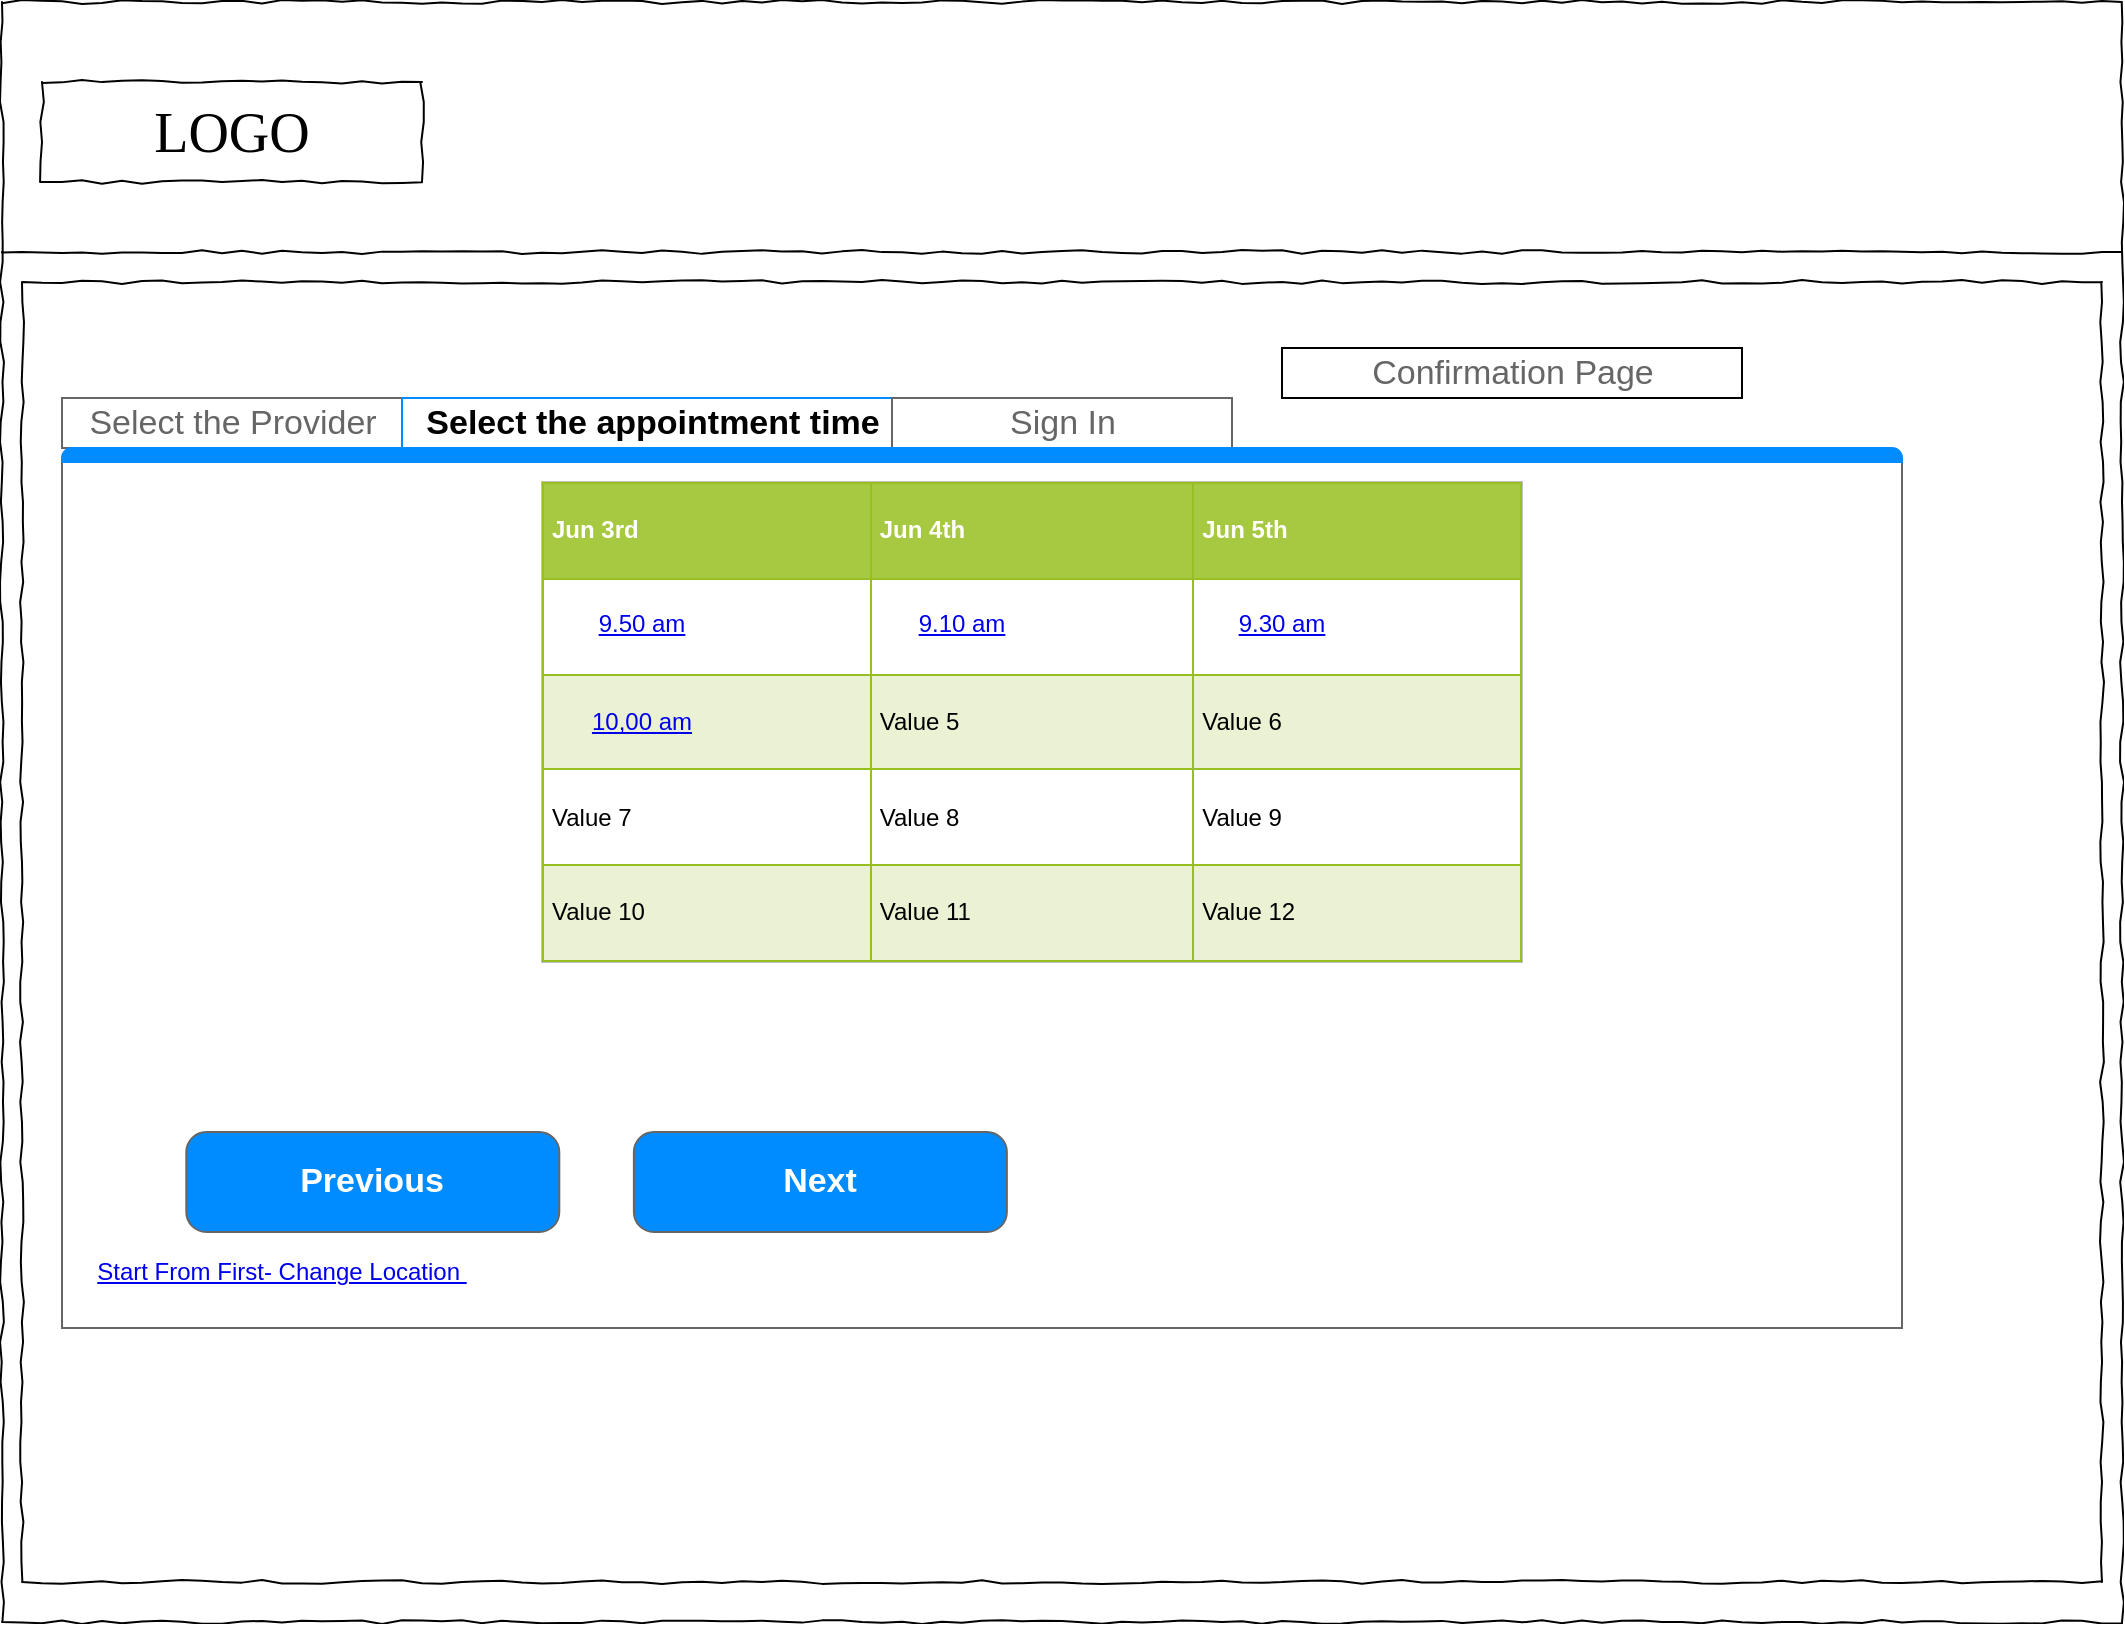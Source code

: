 <mxfile version="14.7.3" type="github">
  <diagram name="Page-1" id="03018318-947c-dd8e-b7a3-06fadd420f32">
    <mxGraphModel dx="946" dy="557" grid="1" gridSize="10" guides="1" tooltips="1" connect="1" arrows="1" fold="1" page="1" pageScale="1" pageWidth="1100" pageHeight="850" background="none" math="0" shadow="0">
      <root>
        <mxCell id="0" />
        <mxCell id="1" parent="0" />
        <mxCell id="677b7b8949515195-1" value="" style="whiteSpace=wrap;html=1;rounded=0;shadow=0;labelBackgroundColor=none;strokeColor=#000000;strokeWidth=1;fillColor=none;fontFamily=Verdana;fontSize=12;fontColor=#000000;align=center;comic=1;" parent="1" vertex="1">
          <mxGeometry x="20" y="20" width="1060" height="810" as="geometry" />
        </mxCell>
        <mxCell id="677b7b8949515195-2" value="LOGO" style="whiteSpace=wrap;html=1;rounded=0;shadow=0;labelBackgroundColor=none;strokeWidth=1;fontFamily=Verdana;fontSize=28;align=center;comic=1;" parent="1" vertex="1">
          <mxGeometry x="40" y="60" width="190" height="50" as="geometry" />
        </mxCell>
        <mxCell id="677b7b8949515195-8" value="" style="whiteSpace=wrap;html=1;rounded=0;shadow=0;labelBackgroundColor=none;strokeWidth=1;fillColor=none;fontFamily=Verdana;fontSize=12;align=center;comic=1;" parent="1" vertex="1">
          <mxGeometry x="30" y="160" width="1040" height="650" as="geometry" />
        </mxCell>
        <mxCell id="677b7b8949515195-9" value="" style="line;strokeWidth=1;html=1;rounded=0;shadow=0;labelBackgroundColor=none;fillColor=none;fontFamily=Verdana;fontSize=14;fontColor=#000000;align=center;comic=1;" parent="1" vertex="1">
          <mxGeometry x="20" y="140" width="1060" height="10" as="geometry" />
        </mxCell>
        <mxCell id="pcVxyMQWQm9Gr6qZqkTO-1" value="" style="strokeWidth=1;shadow=0;dashed=0;align=center;html=1;shape=mxgraph.mockup.containers.marginRect2;rectMarginTop=32;strokeColor=#666666;gradientColor=none;" parent="1" vertex="1">
          <mxGeometry x="50" y="218" width="920" height="465" as="geometry" />
        </mxCell>
        <mxCell id="pcVxyMQWQm9Gr6qZqkTO-2" value="Select the Provider" style="strokeColor=inherit;fillColor=inherit;gradientColor=inherit;strokeWidth=1;shadow=0;dashed=0;align=center;html=1;shape=mxgraph.mockup.containers.rrect;rSize=0;fontSize=17;fontColor=#666666;gradientColor=none;" parent="pcVxyMQWQm9Gr6qZqkTO-1" vertex="1">
          <mxGeometry width="170" height="25" relative="1" as="geometry">
            <mxPoint as="offset" />
          </mxGeometry>
        </mxCell>
        <mxCell id="pcVxyMQWQm9Gr6qZqkTO-3" value="&lt;font color=&quot;#000000&quot;&gt;&lt;b&gt;Select the appointment time&lt;/b&gt;&lt;/font&gt;" style="strokeWidth=1;shadow=0;dashed=0;align=center;html=1;shape=mxgraph.mockup.containers.rrect;rSize=0;fontSize=17;fontColor=#ffffff;strokeColor=#008cff;fillColor=none;" parent="pcVxyMQWQm9Gr6qZqkTO-1" vertex="1">
          <mxGeometry width="250" height="25" relative="1" as="geometry">
            <mxPoint x="170" as="offset" />
          </mxGeometry>
        </mxCell>
        <mxCell id="pcVxyMQWQm9Gr6qZqkTO-4" value="Sign In" style="strokeColor=inherit;fillColor=inherit;gradientColor=inherit;strokeWidth=1;shadow=0;dashed=0;align=center;html=1;shape=mxgraph.mockup.containers.rrect;rSize=0;fontSize=17;fontColor=#666666;gradientColor=none;" parent="pcVxyMQWQm9Gr6qZqkTO-1" vertex="1">
          <mxGeometry width="170" height="25" relative="1" as="geometry">
            <mxPoint x="415" as="offset" />
          </mxGeometry>
        </mxCell>
        <mxCell id="pcVxyMQWQm9Gr6qZqkTO-5" value="" style="strokeWidth=1;shadow=0;dashed=0;align=center;html=1;shape=mxgraph.mockup.containers.topButton;rSize=5;strokeColor=#008cff;fillColor=#008cff;gradientColor=none;resizeWidth=1;movable=0;deletable=1;" parent="pcVxyMQWQm9Gr6qZqkTO-1" vertex="1">
          <mxGeometry width="920" height="7" relative="1" as="geometry">
            <mxPoint y="25" as="offset" />
          </mxGeometry>
        </mxCell>
        <mxCell id="pcVxyMQWQm9Gr6qZqkTO-13" value="Previous" style="strokeWidth=1;shadow=0;dashed=0;align=center;html=1;shape=mxgraph.mockup.buttons.button;strokeColor=#666666;fontColor=#ffffff;mainText=;buttonStyle=round;fontSize=17;fontStyle=1;fillColor=#008cff;whiteSpace=wrap;" parent="pcVxyMQWQm9Gr6qZqkTO-1" vertex="1">
          <mxGeometry x="62.162" y="367" width="186.486" height="50" as="geometry" />
        </mxCell>
        <mxCell id="pcVxyMQWQm9Gr6qZqkTO-14" value="Next" style="strokeWidth=1;shadow=0;dashed=0;align=center;html=1;shape=mxgraph.mockup.buttons.button;strokeColor=#666666;fontColor=#ffffff;mainText=;buttonStyle=round;fontSize=17;fontStyle=1;fillColor=#008cff;whiteSpace=wrap;" parent="pcVxyMQWQm9Gr6qZqkTO-1" vertex="1">
          <mxGeometry x="285.946" y="367" width="186.486" height="50" as="geometry" />
        </mxCell>
        <UserObject label="Start From First- Change Location&amp;nbsp;" link="https://www.draw.io" id="H9NYsbCaPzGDHdGbe1KU-1">
          <mxCell style="text;html=1;strokeColor=none;fillColor=none;whiteSpace=wrap;align=center;verticalAlign=middle;fontColor=#0000EE;fontStyle=4;" vertex="1" parent="pcVxyMQWQm9Gr6qZqkTO-1">
            <mxGeometry x="-20" y="417" width="260" height="40" as="geometry" />
          </mxCell>
        </UserObject>
        <mxCell id="pcVxyMQWQm9Gr6qZqkTO-7" value="Confirmation Page" style="strokeColor=inherit;fillColor=inherit;gradientColor=inherit;strokeWidth=1;shadow=0;dashed=0;align=center;html=1;shape=mxgraph.mockup.containers.rrect;rSize=0;fontSize=17;fontColor=#666666;gradientColor=none;" parent="1" vertex="1">
          <mxGeometry x="660" y="193" width="230" height="25" as="geometry" />
        </mxCell>
        <mxCell id="pcVxyMQWQm9Gr6qZqkTO-8" value="&lt;table border=&quot;1&quot; width=&quot;100%&quot; cellpadding=&quot;4&quot; style=&quot;width: 100% ; height: 100% ; border-collapse: collapse&quot;&gt;&lt;tbody&gt;&lt;tr style=&quot;background-color: #a7c942 ; color: #ffffff ; border: 1px solid #98bf21&quot;&gt;&lt;th align=&quot;left&quot;&gt;Jun 3rd&lt;/th&gt;&lt;th align=&quot;left&quot;&gt;Jun 4th&lt;/th&gt;&lt;th align=&quot;left&quot;&gt;Jun 5th&lt;/th&gt;&lt;/tr&gt;&lt;tr style=&quot;border: 1px solid #98bf21&quot;&gt;&lt;td&gt;&lt;br&gt;&lt;/td&gt;&lt;td&gt;&lt;/td&gt;&lt;td&gt;&lt;br&gt;&lt;/td&gt;&lt;/tr&gt;&lt;tr style=&quot;background-color: #eaf2d3 ; border: 1px solid #98bf21&quot;&gt;&lt;td&gt;&lt;br&gt;&lt;/td&gt;&lt;td&gt;Value 5&lt;/td&gt;&lt;td&gt;Value 6&lt;/td&gt;&lt;/tr&gt;&lt;tr style=&quot;border: 1px solid #98bf21&quot;&gt;&lt;td&gt;Value 7&lt;/td&gt;&lt;td&gt;Value 8&lt;/td&gt;&lt;td&gt;Value 9&lt;/td&gt;&lt;/tr&gt;&lt;tr style=&quot;background-color: #eaf2d3 ; border: 1px solid #98bf21&quot;&gt;&lt;td&gt;Value 10&lt;/td&gt;&lt;td&gt;Value 11&lt;/td&gt;&lt;td&gt;Value 12&lt;/td&gt;&lt;/tr&gt;&lt;/tbody&gt;&lt;/table&gt;" style="text;html=1;strokeColor=#c0c0c0;fillColor=#ffffff;overflow=fill;rounded=0;" parent="1" vertex="1">
          <mxGeometry x="290" y="260" width="490" height="240" as="geometry" />
        </mxCell>
        <UserObject label="9.50 am" link="https://www.draw.io" id="pcVxyMQWQm9Gr6qZqkTO-9">
          <mxCell style="text;html=1;strokeColor=none;fillColor=none;whiteSpace=wrap;align=center;verticalAlign=middle;fontColor=#0000EE;fontStyle=4;" parent="1" vertex="1">
            <mxGeometry x="310" y="311" width="60" height="40" as="geometry" />
          </mxCell>
        </UserObject>
        <UserObject label="10,00 am" link="https://www.draw.io" id="pcVxyMQWQm9Gr6qZqkTO-10">
          <mxCell style="text;html=1;strokeColor=none;fillColor=none;whiteSpace=wrap;align=center;verticalAlign=middle;fontColor=#0000EE;fontStyle=4;" parent="1" vertex="1">
            <mxGeometry x="310" y="360" width="60" height="40" as="geometry" />
          </mxCell>
        </UserObject>
        <UserObject label="9.10 am" link="https://www.draw.io" id="pcVxyMQWQm9Gr6qZqkTO-11">
          <mxCell style="text;html=1;strokeColor=none;fillColor=none;whiteSpace=wrap;align=center;verticalAlign=middle;fontColor=#0000EE;fontStyle=4;" parent="1" vertex="1">
            <mxGeometry x="470" y="311" width="60" height="40" as="geometry" />
          </mxCell>
        </UserObject>
        <UserObject label="9.30 am" link="https://www.draw.io" id="pcVxyMQWQm9Gr6qZqkTO-12">
          <mxCell style="text;html=1;strokeColor=none;fillColor=none;whiteSpace=wrap;align=center;verticalAlign=middle;fontColor=#0000EE;fontStyle=4;" parent="1" vertex="1">
            <mxGeometry x="630" y="311" width="60" height="40" as="geometry" />
          </mxCell>
        </UserObject>
      </root>
    </mxGraphModel>
  </diagram>
</mxfile>
